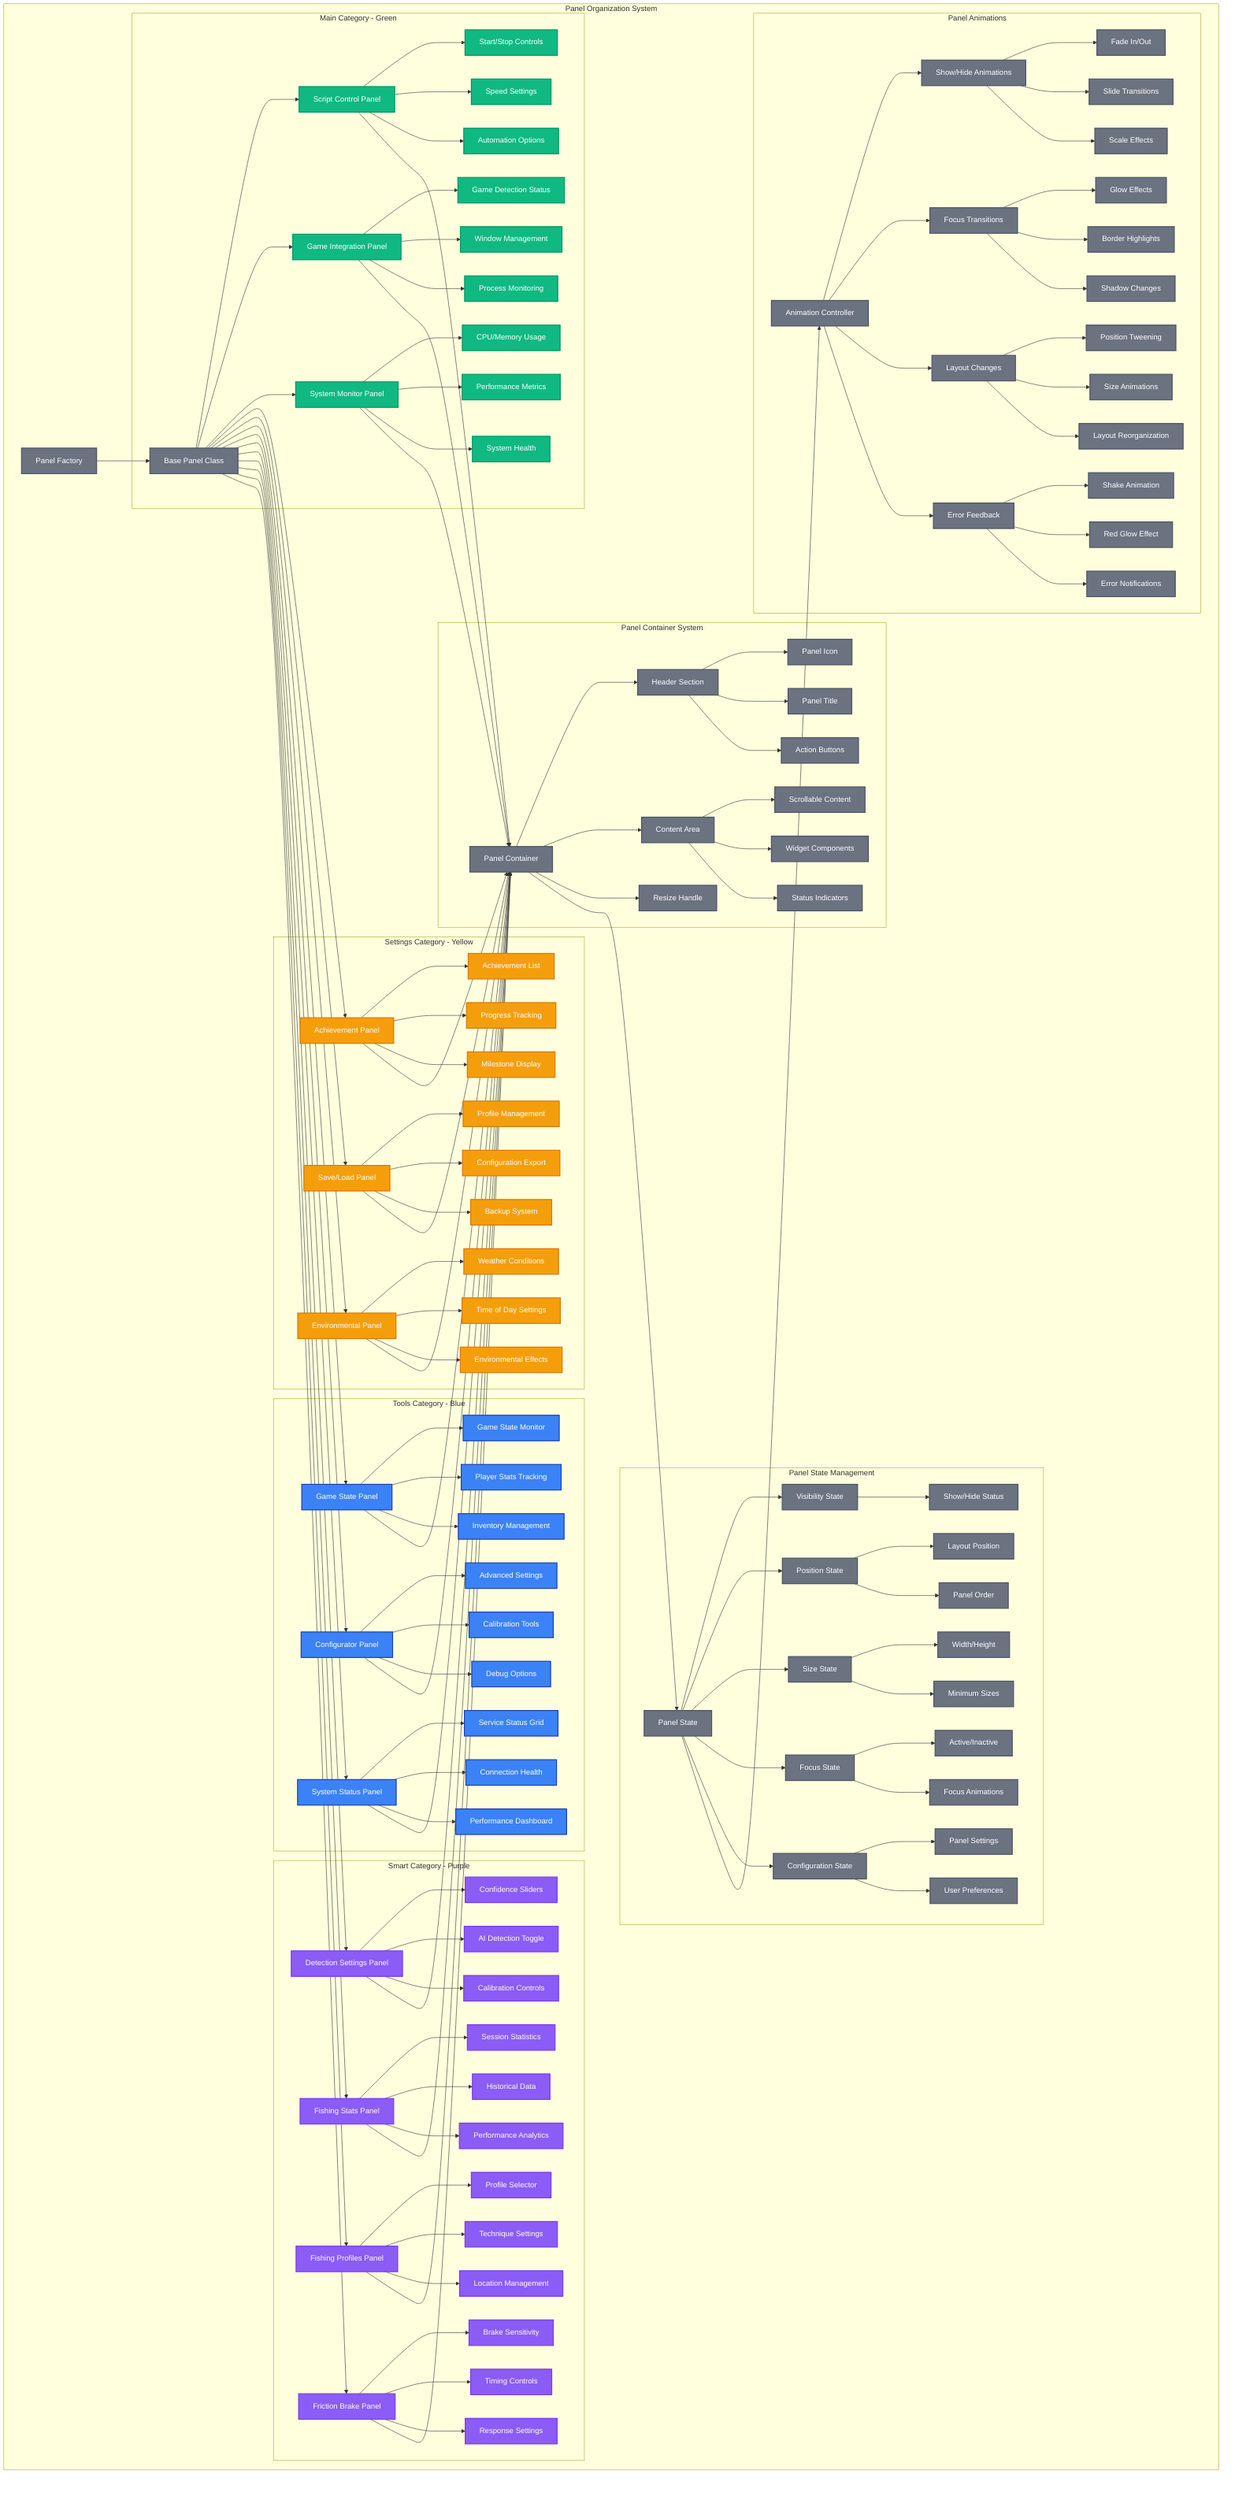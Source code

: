 graph TD
    subgraph "Panel Organization System"
        A[Panel Factory] --> B[Base Panel Class]
        
        subgraph "Main Category - Green"
            B --> C1[Script Control Panel]
            B --> C2[Game Integration Panel] 
            B --> C3[System Monitor Panel]
            
            C1 --> C1A[Start/Stop Controls]
            C1 --> C1B[Speed Settings]
            C1 --> C1C[Automation Options]
            
            C2 --> C2A[Game Detection Status]
            C2 --> C2B[Window Management]
            C2 --> C2C[Process Monitoring]
            
            C3 --> C3A[CPU/Memory Usage]
            C3 --> C3B[Performance Metrics]
            C3 --> C3C[System Health]
        end
        
        subgraph "Settings Category - Yellow"
            B --> D1[Achievement Panel]
            B --> D2[Save/Load Panel]
            B --> D3[Environmental Panel]
            
            D1 --> D1A[Achievement List]
            D1 --> D1B[Progress Tracking]
            D1 --> D1C[Milestone Display]
            
            D2 --> D2A[Profile Management]
            D2 --> D2B[Configuration Export]
            D2 --> D2C[Backup System]
            
            D3 --> D3A[Weather Conditions]
            D3 --> D3B[Time of Day Settings]
            D3 --> D3C[Environmental Effects]
        end
        
        subgraph "Tools Category - Blue"
            B --> E1[Game State Panel]
            B --> E2[Configurator Panel]
            B --> E3[System Status Panel]
            
            E1 --> E1A[Game State Monitor]
            E1 --> E1B[Player Stats Tracking]
            E1 --> E1C[Inventory Management]
            
            E2 --> E2A[Advanced Settings]
            E2 --> E2B[Calibration Tools]
            E2 --> E2C[Debug Options]
            
            E3 --> E3A[Service Status Grid]
            E3 --> E3B[Connection Health]
            E3 --> E3C[Performance Dashboard]
        end
        
        subgraph "Smart Category - Purple"
            B --> F1[Detection Settings Panel]
            B --> F2[Fishing Stats Panel]
            B --> F3[Fishing Profiles Panel]
            B --> F4[Friction Brake Panel]
            
            F1 --> F1A[Confidence Sliders]
            F1 --> F1B[AI Detection Toggle]
            F1 --> F1C[Calibration Controls]
            
            F2 --> F2A[Session Statistics]
            F2 --> F2B[Historical Data]
            F2 --> F2C[Performance Analytics]
            
            F3 --> F3A[Profile Selector]
            F3 --> F3B[Technique Settings]
            F3 --> F3C[Location Management]
            
            F4 --> F4A[Brake Sensitivity]
            F4 --> F4B[Timing Controls]
            F4 --> F4C[Response Settings]
        end
        
        subgraph "Panel Container System"
            G[Panel Container] --> G1[Header Section]
            G --> G2[Content Area]
            G --> G3[Resize Handle]
            
            G1 --> G1A[Panel Icon]
            G1 --> G1B[Panel Title]
            G1 --> G1C[Action Buttons]
            
            G2 --> G2A[Scrollable Content]
            G2 --> G2B[Widget Components]
            G2 --> G2C[Status Indicators]
        end
        
        subgraph "Panel State Management"
            H[Panel State] --> H1[Visibility State]
            H --> H2[Position State]
            H --> H3[Size State]
            H --> H4[Focus State]
            H --> H5[Configuration State]
            
            H1 --> H1A[Show/Hide Status]
            H2 --> H2A[Layout Position]
            H2 --> H2B[Panel Order]
            H3 --> H3A[Width/Height]
            H3 --> H3B[Minimum Sizes]
            H4 --> H4A[Active/Inactive]
            H4 --> H4B[Focus Animations]
            H5 --> H5A[Panel Settings]
            H5 --> H5B[User Preferences]
        end
        
        subgraph "Panel Animations"
            I[Animation Controller] --> I1[Show/Hide Animations]
            I --> I2[Focus Transitions]
            I --> I3[Layout Changes]
            I --> I4[Error Feedback]
            
            I1 --> I1A[Fade In/Out]
            I1 --> I1B[Slide Transitions]
            I1 --> I1C[Scale Effects]
            
            I2 --> I2A[Glow Effects]
            I2 --> I2B[Border Highlights]
            I2 --> I2C[Shadow Changes]
            
            I3 --> I3A[Position Tweening]
            I3 --> I3B[Size Animations]
            I3 --> I3C[Layout Reorganization]
            
            I4 --> I4A[Shake Animation]
            I4 --> I4B[Red Glow Effect]
            I4 --> I4C[Error Notifications]
        end
    end
    
    %% Panel connections to container and state
    C1 --> G
    C2 --> G
    C3 --> G
    D1 --> G
    D2 --> G
    D3 --> G
    E1 --> G
    E2 --> G
    E3 --> G
    F1 --> G
    F2 --> G
    F3 --> G
    F4 --> G
    
    %% State management connections
    G --> H
    H --> I
    
    %% Styling
    classDef mainCategory fill:#10B981,stroke:#059669,stroke-width:2px,color:#fff
    classDef settingsCategory fill:#F59E0B,stroke:#D97706,stroke-width:2px,color:#fff
    classDef toolsCategory fill:#3B82F6,stroke:#1E40AF,stroke-width:2px,color:#fff
    classDef smartCategory fill:#8B5CF6,stroke:#7C3AED,stroke-width:2px,color:#fff
    classDef systemComponent fill:#6B7280,stroke:#4B5563,stroke-width:2px,color:#fff
    
    class C1,C2,C3,C1A,C1B,C1C,C2A,C2B,C2C,C3A,C3B,C3C mainCategory
    class D1,D2,D3,D1A,D1B,D1C,D2A,D2B,D2C,D3A,D3B,D3C settingsCategory
    class E1,E2,E3,E1A,E1B,E1C,E2A,E2B,E2C,E3A,E3B,E3C toolsCategory
    class F1,F2,F3,F4,F1A,F1B,F1C,F2A,F2B,F2C,F3A,F3B,F3C,F4A,F4B,F4C smartCategory
    class A,B,G,G1,G2,G3,G1A,G1B,G1C,G2A,G2B,G2C,H,H1,H2,H3,H4,H5,H1A,H2A,H2B,H3A,H3B,H4A,H4B,H5A,H5B,I,I1,I2,I3,I4,I1A,I1B,I1C,I2A,I2B,I2C,I3A,I3B,I3C,I4A,I4B,I4C systemComponent